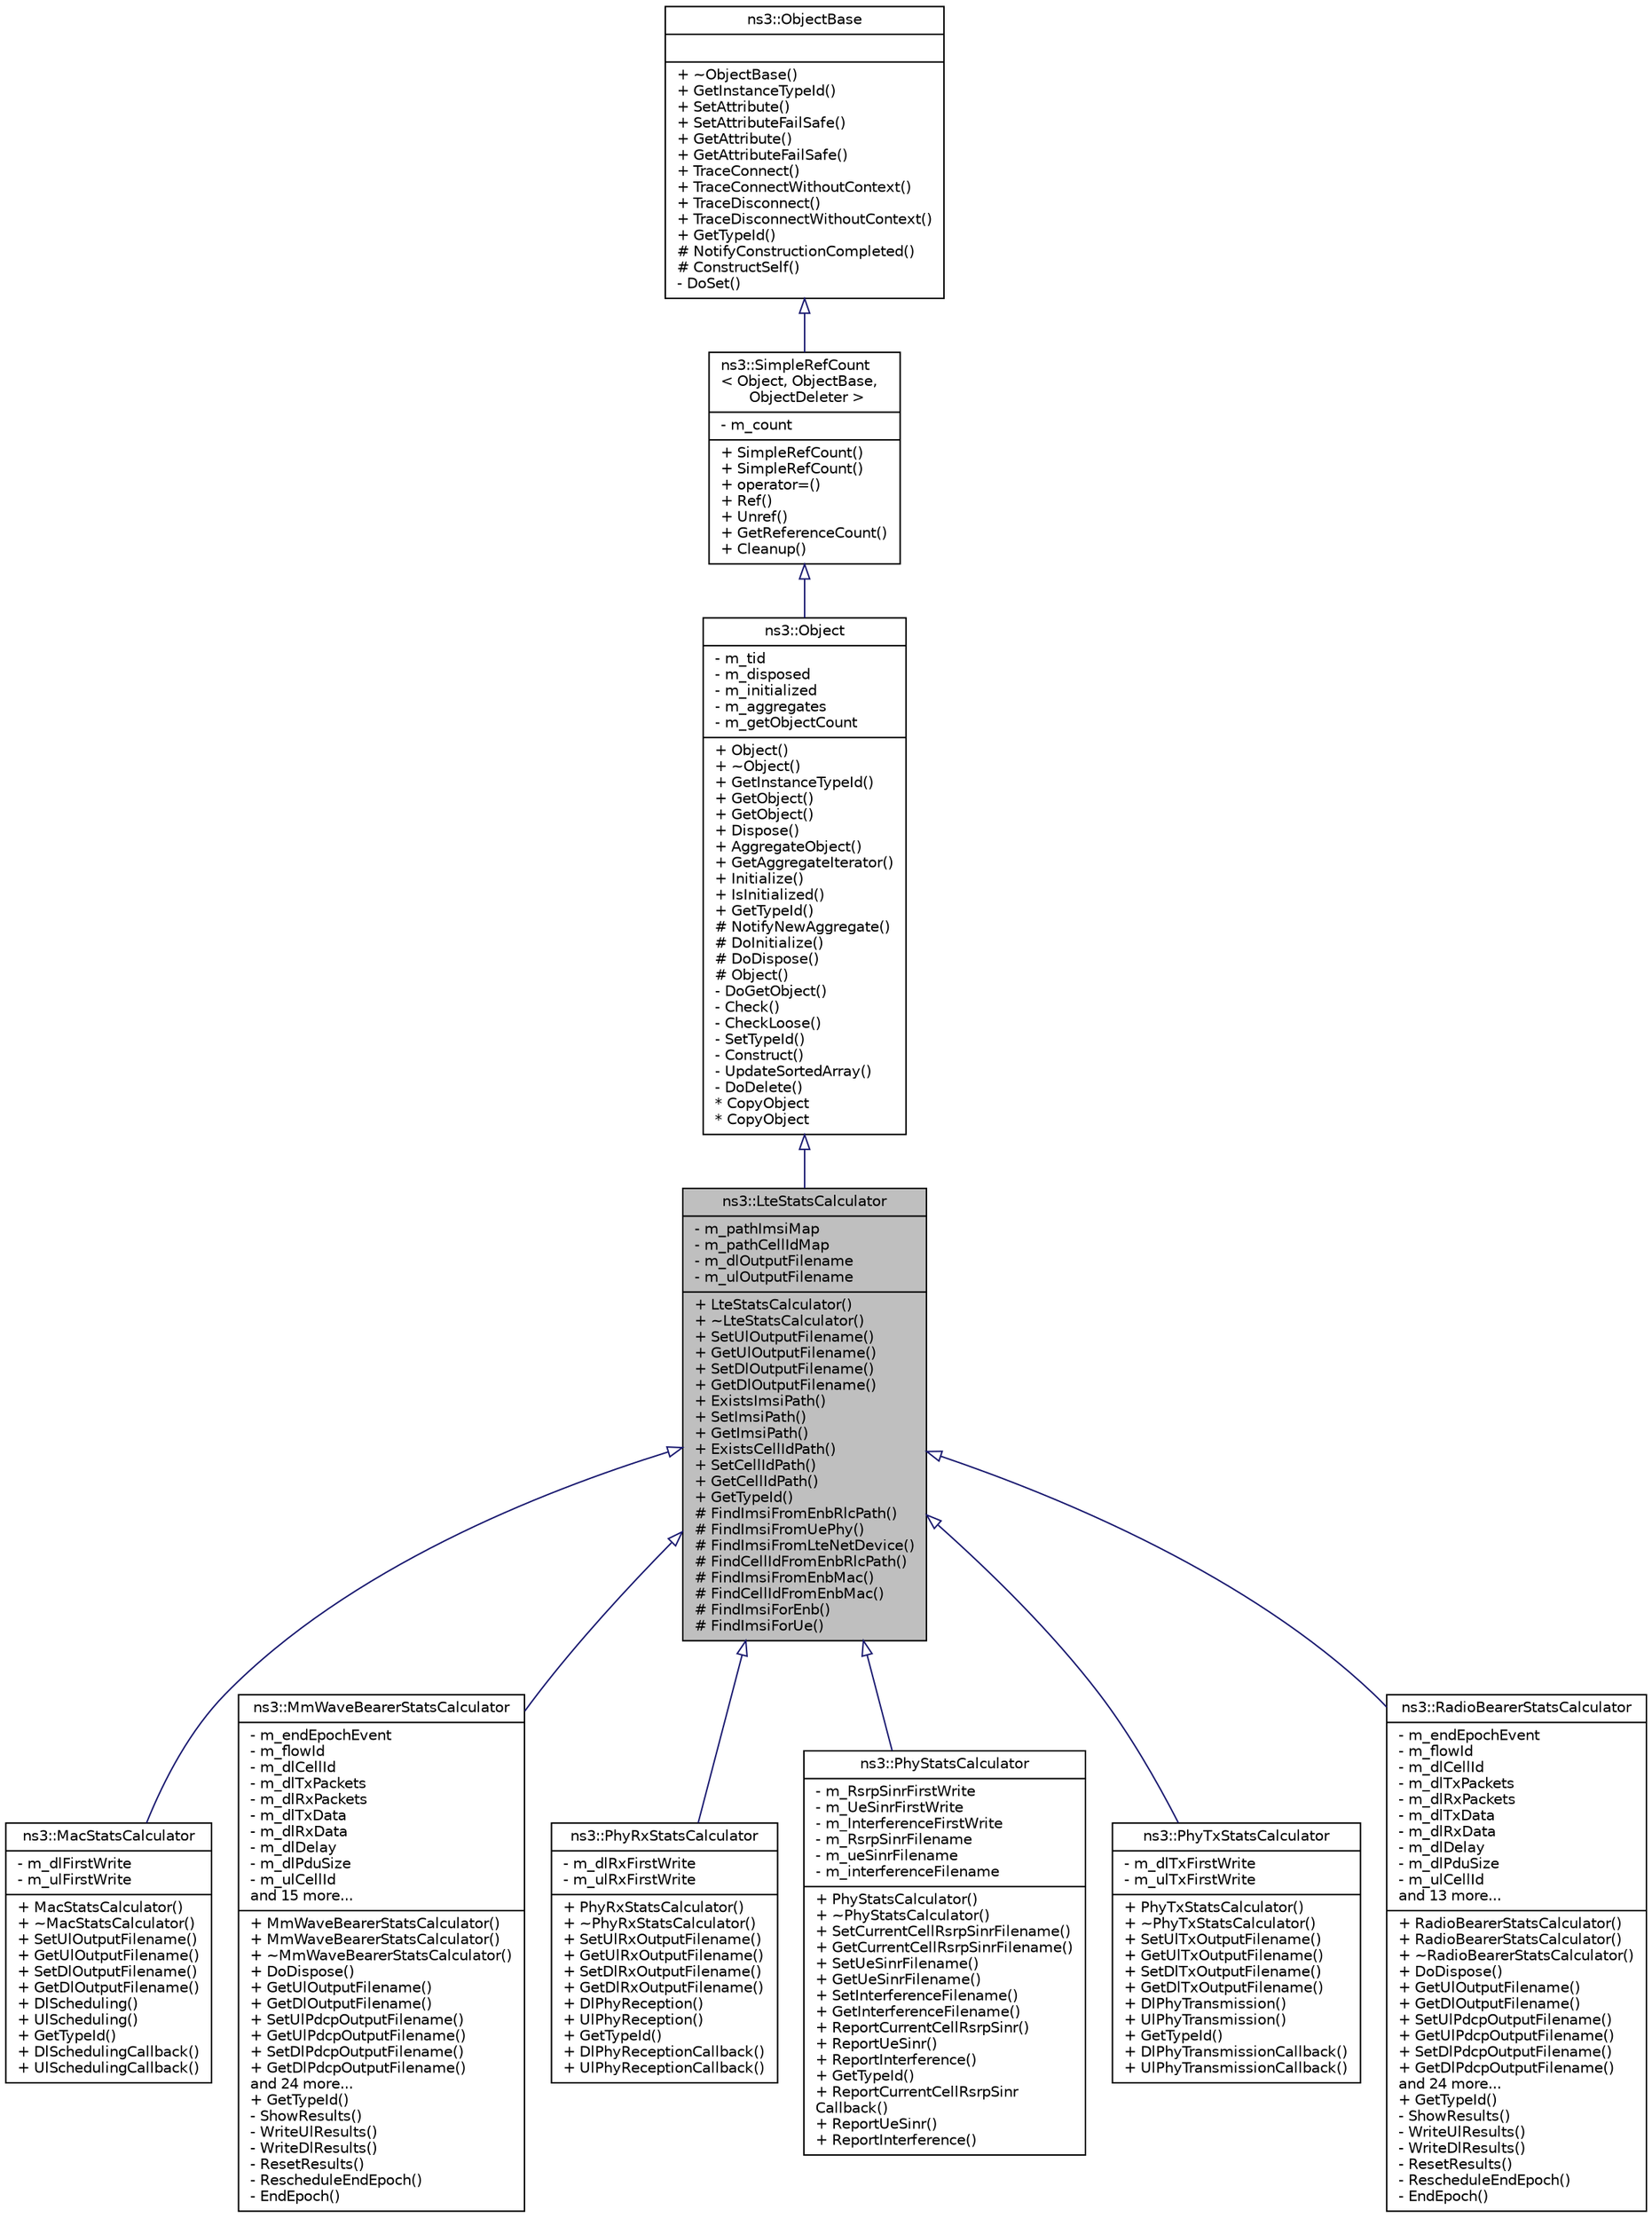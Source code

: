 digraph "ns3::LteStatsCalculator"
{
  edge [fontname="Helvetica",fontsize="10",labelfontname="Helvetica",labelfontsize="10"];
  node [fontname="Helvetica",fontsize="10",shape=record];
  Node1 [label="{ns3::LteStatsCalculator\n|- m_pathImsiMap\l- m_pathCellIdMap\l- m_dlOutputFilename\l- m_ulOutputFilename\l|+ LteStatsCalculator()\l+ ~LteStatsCalculator()\l+ SetUlOutputFilename()\l+ GetUlOutputFilename()\l+ SetDlOutputFilename()\l+ GetDlOutputFilename()\l+ ExistsImsiPath()\l+ SetImsiPath()\l+ GetImsiPath()\l+ ExistsCellIdPath()\l+ SetCellIdPath()\l+ GetCellIdPath()\l+ GetTypeId()\l# FindImsiFromEnbRlcPath()\l# FindImsiFromUePhy()\l# FindImsiFromLteNetDevice()\l# FindCellIdFromEnbRlcPath()\l# FindImsiFromEnbMac()\l# FindCellIdFromEnbMac()\l# FindImsiForEnb()\l# FindImsiForUe()\l}",height=0.2,width=0.4,color="black", fillcolor="grey75", style="filled", fontcolor="black"];
  Node2 -> Node1 [dir="back",color="midnightblue",fontsize="10",style="solid",arrowtail="onormal"];
  Node2 [label="{ns3::Object\n|- m_tid\l- m_disposed\l- m_initialized\l- m_aggregates\l- m_getObjectCount\l|+ Object()\l+ ~Object()\l+ GetInstanceTypeId()\l+ GetObject()\l+ GetObject()\l+ Dispose()\l+ AggregateObject()\l+ GetAggregateIterator()\l+ Initialize()\l+ IsInitialized()\l+ GetTypeId()\l# NotifyNewAggregate()\l# DoInitialize()\l# DoDispose()\l# Object()\l- DoGetObject()\l- Check()\l- CheckLoose()\l- SetTypeId()\l- Construct()\l- UpdateSortedArray()\l- DoDelete()\l* CopyObject\l* CopyObject\l}",height=0.2,width=0.4,color="black", fillcolor="white", style="filled",URL="$d9/d77/classns3_1_1Object.html",tooltip="A base class which provides memory management and object aggregation. "];
  Node3 -> Node2 [dir="back",color="midnightblue",fontsize="10",style="solid",arrowtail="onormal"];
  Node3 [label="{ns3::SimpleRefCount\l\< Object, ObjectBase,\l ObjectDeleter \>\n|- m_count\l|+ SimpleRefCount()\l+ SimpleRefCount()\l+ operator=()\l+ Ref()\l+ Unref()\l+ GetReferenceCount()\l+ Cleanup()\l}",height=0.2,width=0.4,color="black", fillcolor="white", style="filled",URL="$da/da1/classns3_1_1SimpleRefCount.html"];
  Node4 -> Node3 [dir="back",color="midnightblue",fontsize="10",style="solid",arrowtail="onormal"];
  Node4 [label="{ns3::ObjectBase\n||+ ~ObjectBase()\l+ GetInstanceTypeId()\l+ SetAttribute()\l+ SetAttributeFailSafe()\l+ GetAttribute()\l+ GetAttributeFailSafe()\l+ TraceConnect()\l+ TraceConnectWithoutContext()\l+ TraceDisconnect()\l+ TraceDisconnectWithoutContext()\l+ GetTypeId()\l# NotifyConstructionCompleted()\l# ConstructSelf()\l- DoSet()\l}",height=0.2,width=0.4,color="black", fillcolor="white", style="filled",URL="$d2/dac/classns3_1_1ObjectBase.html",tooltip="Anchor the ns-3 type and attribute system. "];
  Node1 -> Node5 [dir="back",color="midnightblue",fontsize="10",style="solid",arrowtail="onormal"];
  Node5 [label="{ns3::MacStatsCalculator\n|- m_dlFirstWrite\l- m_ulFirstWrite\l|+ MacStatsCalculator()\l+ ~MacStatsCalculator()\l+ SetUlOutputFilename()\l+ GetUlOutputFilename()\l+ SetDlOutputFilename()\l+ GetDlOutputFilename()\l+ DlScheduling()\l+ UlScheduling()\l+ GetTypeId()\l+ DlSchedulingCallback()\l+ UlSchedulingCallback()\l}",height=0.2,width=0.4,color="black", fillcolor="white", style="filled",URL="$dc/da6/classns3_1_1MacStatsCalculator.html"];
  Node1 -> Node6 [dir="back",color="midnightblue",fontsize="10",style="solid",arrowtail="onormal"];
  Node6 [label="{ns3::MmWaveBearerStatsCalculator\n|- m_endEpochEvent\l- m_flowId\l- m_dlCellId\l- m_dlTxPackets\l- m_dlRxPackets\l- m_dlTxData\l- m_dlRxData\l- m_dlDelay\l- m_dlPduSize\l- m_ulCellId\land 15 more...\l|+ MmWaveBearerStatsCalculator()\l+ MmWaveBearerStatsCalculator()\l+ ~MmWaveBearerStatsCalculator()\l+ DoDispose()\l+ GetUlOutputFilename()\l+ GetDlOutputFilename()\l+ SetUlPdcpOutputFilename()\l+ GetUlPdcpOutputFilename()\l+ SetDlPdcpOutputFilename()\l+ GetDlPdcpOutputFilename()\land 24 more...\l+ GetTypeId()\l- ShowResults()\l- WriteUlResults()\l- WriteDlResults()\l- ResetResults()\l- RescheduleEndEpoch()\l- EndEpoch()\l}",height=0.2,width=0.4,color="black", fillcolor="white", style="filled",URL="$d2/d8f/classns3_1_1MmWaveBearerStatsCalculator.html"];
  Node1 -> Node7 [dir="back",color="midnightblue",fontsize="10",style="solid",arrowtail="onormal"];
  Node7 [label="{ns3::PhyRxStatsCalculator\n|- m_dlRxFirstWrite\l- m_ulRxFirstWrite\l|+ PhyRxStatsCalculator()\l+ ~PhyRxStatsCalculator()\l+ SetUlRxOutputFilename()\l+ GetUlRxOutputFilename()\l+ SetDlRxOutputFilename()\l+ GetDlRxOutputFilename()\l+ DlPhyReception()\l+ UlPhyReception()\l+ GetTypeId()\l+ DlPhyReceptionCallback()\l+ UlPhyReceptionCallback()\l}",height=0.2,width=0.4,color="black", fillcolor="white", style="filled",URL="$d9/dcf/classns3_1_1PhyRxStatsCalculator.html"];
  Node1 -> Node8 [dir="back",color="midnightblue",fontsize="10",style="solid",arrowtail="onormal"];
  Node8 [label="{ns3::PhyStatsCalculator\n|- m_RsrpSinrFirstWrite\l- m_UeSinrFirstWrite\l- m_InterferenceFirstWrite\l- m_RsrpSinrFilename\l- m_ueSinrFilename\l- m_interferenceFilename\l|+ PhyStatsCalculator()\l+ ~PhyStatsCalculator()\l+ SetCurrentCellRsrpSinrFilename()\l+ GetCurrentCellRsrpSinrFilename()\l+ SetUeSinrFilename()\l+ GetUeSinrFilename()\l+ SetInterferenceFilename()\l+ GetInterferenceFilename()\l+ ReportCurrentCellRsrpSinr()\l+ ReportUeSinr()\l+ ReportInterference()\l+ GetTypeId()\l+ ReportCurrentCellRsrpSinr\lCallback()\l+ ReportUeSinr()\l+ ReportInterference()\l}",height=0.2,width=0.4,color="black", fillcolor="white", style="filled",URL="$de/d00/classns3_1_1PhyStatsCalculator.html"];
  Node1 -> Node9 [dir="back",color="midnightblue",fontsize="10",style="solid",arrowtail="onormal"];
  Node9 [label="{ns3::PhyTxStatsCalculator\n|- m_dlTxFirstWrite\l- m_ulTxFirstWrite\l|+ PhyTxStatsCalculator()\l+ ~PhyTxStatsCalculator()\l+ SetUlTxOutputFilename()\l+ GetUlTxOutputFilename()\l+ SetDlTxOutputFilename()\l+ GetDlTxOutputFilename()\l+ DlPhyTransmission()\l+ UlPhyTransmission()\l+ GetTypeId()\l+ DlPhyTransmissionCallback()\l+ UlPhyTransmissionCallback()\l}",height=0.2,width=0.4,color="black", fillcolor="white", style="filled",URL="$d7/d44/classns3_1_1PhyTxStatsCalculator.html"];
  Node1 -> Node10 [dir="back",color="midnightblue",fontsize="10",style="solid",arrowtail="onormal"];
  Node10 [label="{ns3::RadioBearerStatsCalculator\n|- m_endEpochEvent\l- m_flowId\l- m_dlCellId\l- m_dlTxPackets\l- m_dlRxPackets\l- m_dlTxData\l- m_dlRxData\l- m_dlDelay\l- m_dlPduSize\l- m_ulCellId\land 13 more...\l|+ RadioBearerStatsCalculator()\l+ RadioBearerStatsCalculator()\l+ ~RadioBearerStatsCalculator()\l+ DoDispose()\l+ GetUlOutputFilename()\l+ GetDlOutputFilename()\l+ SetUlPdcpOutputFilename()\l+ GetUlPdcpOutputFilename()\l+ SetDlPdcpOutputFilename()\l+ GetDlPdcpOutputFilename()\land 24 more...\l+ GetTypeId()\l- ShowResults()\l- WriteUlResults()\l- WriteDlResults()\l- ResetResults()\l- RescheduleEndEpoch()\l- EndEpoch()\l}",height=0.2,width=0.4,color="black", fillcolor="white", style="filled",URL="$da/d14/classns3_1_1RadioBearerStatsCalculator.html"];
}
